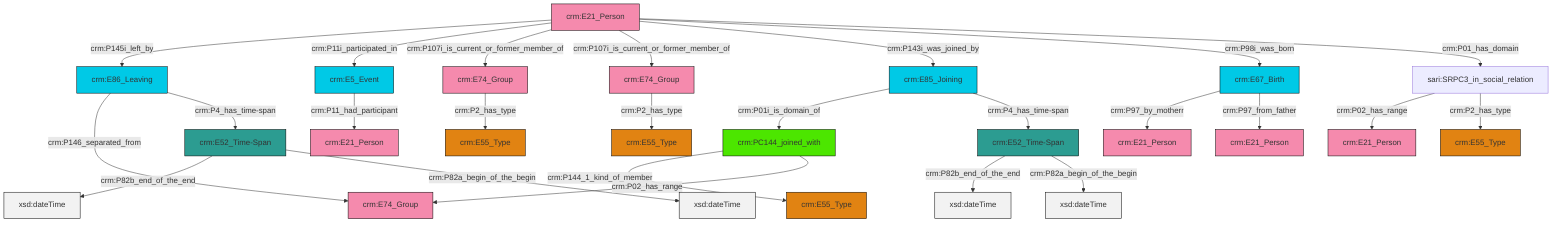 graph TD
classDef Literal fill:#f2f2f2,stroke:#000000;
classDef CRM_Entity fill:#FFFFFF,stroke:#000000;
classDef Temporal_Entity fill:#00C9E6, stroke:#000000;
classDef Type fill:#E18312, stroke:#000000;
classDef Time-Span fill:#2C9C91, stroke:#000000;
classDef Appellation fill:#FFEB7F, stroke:#000000;
classDef Place fill:#008836, stroke:#000000;
classDef Persistent_Item fill:#B266B2, stroke:#000000;
classDef Conceptual_Object fill:#FFD700, stroke:#000000;
classDef Physical_Thing fill:#D2B48C, stroke:#000000;
classDef Actor fill:#f58aad, stroke:#000000;
classDef PC_Classes fill:#4ce600, stroke:#000000;
classDef Multi fill:#cccccc,stroke:#000000;

0["crm:E52_Time-Span"]:::Time-Span -->|crm:P82b_end_of_the_end| 1[xsd:dateTime]:::Literal
2["crm:E85_Joining"]:::Temporal_Entity -->|crm:P01i_is_domain_of| 3["crm:PC144_joined_with"]:::PC_Classes
12["crm:E21_Person"]:::Actor -->|crm:P145i_left_by| 13["crm:E86_Leaving"]:::Temporal_Entity
13["crm:E86_Leaving"]:::Temporal_Entity -->|crm:P146_separated_from| 15["crm:E74_Group"]:::Actor
5["crm:E52_Time-Span"]:::Time-Span -->|crm:P82b_end_of_the_end| 16[xsd:dateTime]:::Literal
5["crm:E52_Time-Span"]:::Time-Span -->|crm:P82a_begin_of_the_begin| 17[xsd:dateTime]:::Literal
20["crm:E5_Event"]:::Temporal_Entity -->|crm:P11_had_participant| 21["crm:E21_Person"]:::Actor
12["crm:E21_Person"]:::Actor -->|crm:P11i_participated_in| 20["crm:E5_Event"]:::Temporal_Entity
12["crm:E21_Person"]:::Actor -->|crm:P107i_is_current_or_former_member_of| 31["crm:E74_Group"]:::Actor
8["sari:SRPC3_in_social_relation"]:::Default -->|crm:P02_has_range| 32["crm:E21_Person"]:::Actor
8["sari:SRPC3_in_social_relation"]:::Default -->|crm:P2_has_type| 33["crm:E55_Type"]:::Type
12["crm:E21_Person"]:::Actor -->|crm:P107i_is_current_or_former_member_of| 34["crm:E74_Group"]:::Actor
31["crm:E74_Group"]:::Actor -->|crm:P2_has_type| 18["crm:E55_Type"]:::Type
35["crm:E67_Birth"]:::Temporal_Entity -->|crm:P97_by_motherr| 26["crm:E21_Person"]:::Actor
3["crm:PC144_joined_with"]:::PC_Classes -->|crm:P144_1_kind_of_member| 28["crm:E55_Type"]:::Type
12["crm:E21_Person"]:::Actor -->|crm:P143i_was_joined_by| 2["crm:E85_Joining"]:::Temporal_Entity
3["crm:PC144_joined_with"]:::PC_Classes -->|crm:P02_has_range| 15["crm:E74_Group"]:::Actor
34["crm:E74_Group"]:::Actor -->|crm:P2_has_type| 24["crm:E55_Type"]:::Type
2["crm:E85_Joining"]:::Temporal_Entity -->|crm:P4_has_time-span| 0["crm:E52_Time-Span"]:::Time-Span
12["crm:E21_Person"]:::Actor -->|crm:P98i_was_born| 35["crm:E67_Birth"]:::Temporal_Entity
13["crm:E86_Leaving"]:::Temporal_Entity -->|crm:P4_has_time-span| 5["crm:E52_Time-Span"]:::Time-Span
35["crm:E67_Birth"]:::Temporal_Entity -->|crm:P97_from_father| 10["crm:E21_Person"]:::Actor
12["crm:E21_Person"]:::Actor -->|crm:P01_has_domain| 8["sari:SRPC3_in_social_relation"]:::Default
0["crm:E52_Time-Span"]:::Time-Span -->|crm:P82a_begin_of_the_begin| 45[xsd:dateTime]:::Literal